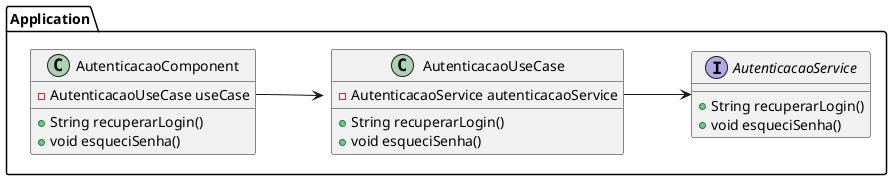 @startuml

left to right direction

package Application {

    class AutenticacaoComponent {
        - AutenticacaoUseCase useCase
        + String recuperarLogin()
        + void esqueciSenha()
    }

    AutenticacaoComponent::useCase --> AutenticacaoUseCase

    class AutenticacaoUseCase {
        - AutenticacaoService autenticacaoService
        + String recuperarLogin()
        + void esqueciSenha()
    }

    AutenticacaoUseCase::autenticacaoService --> AutenticacaoService

    interface AutenticacaoService {
        + String recuperarLogin()
        + void esqueciSenha()
    }

}

@enduml